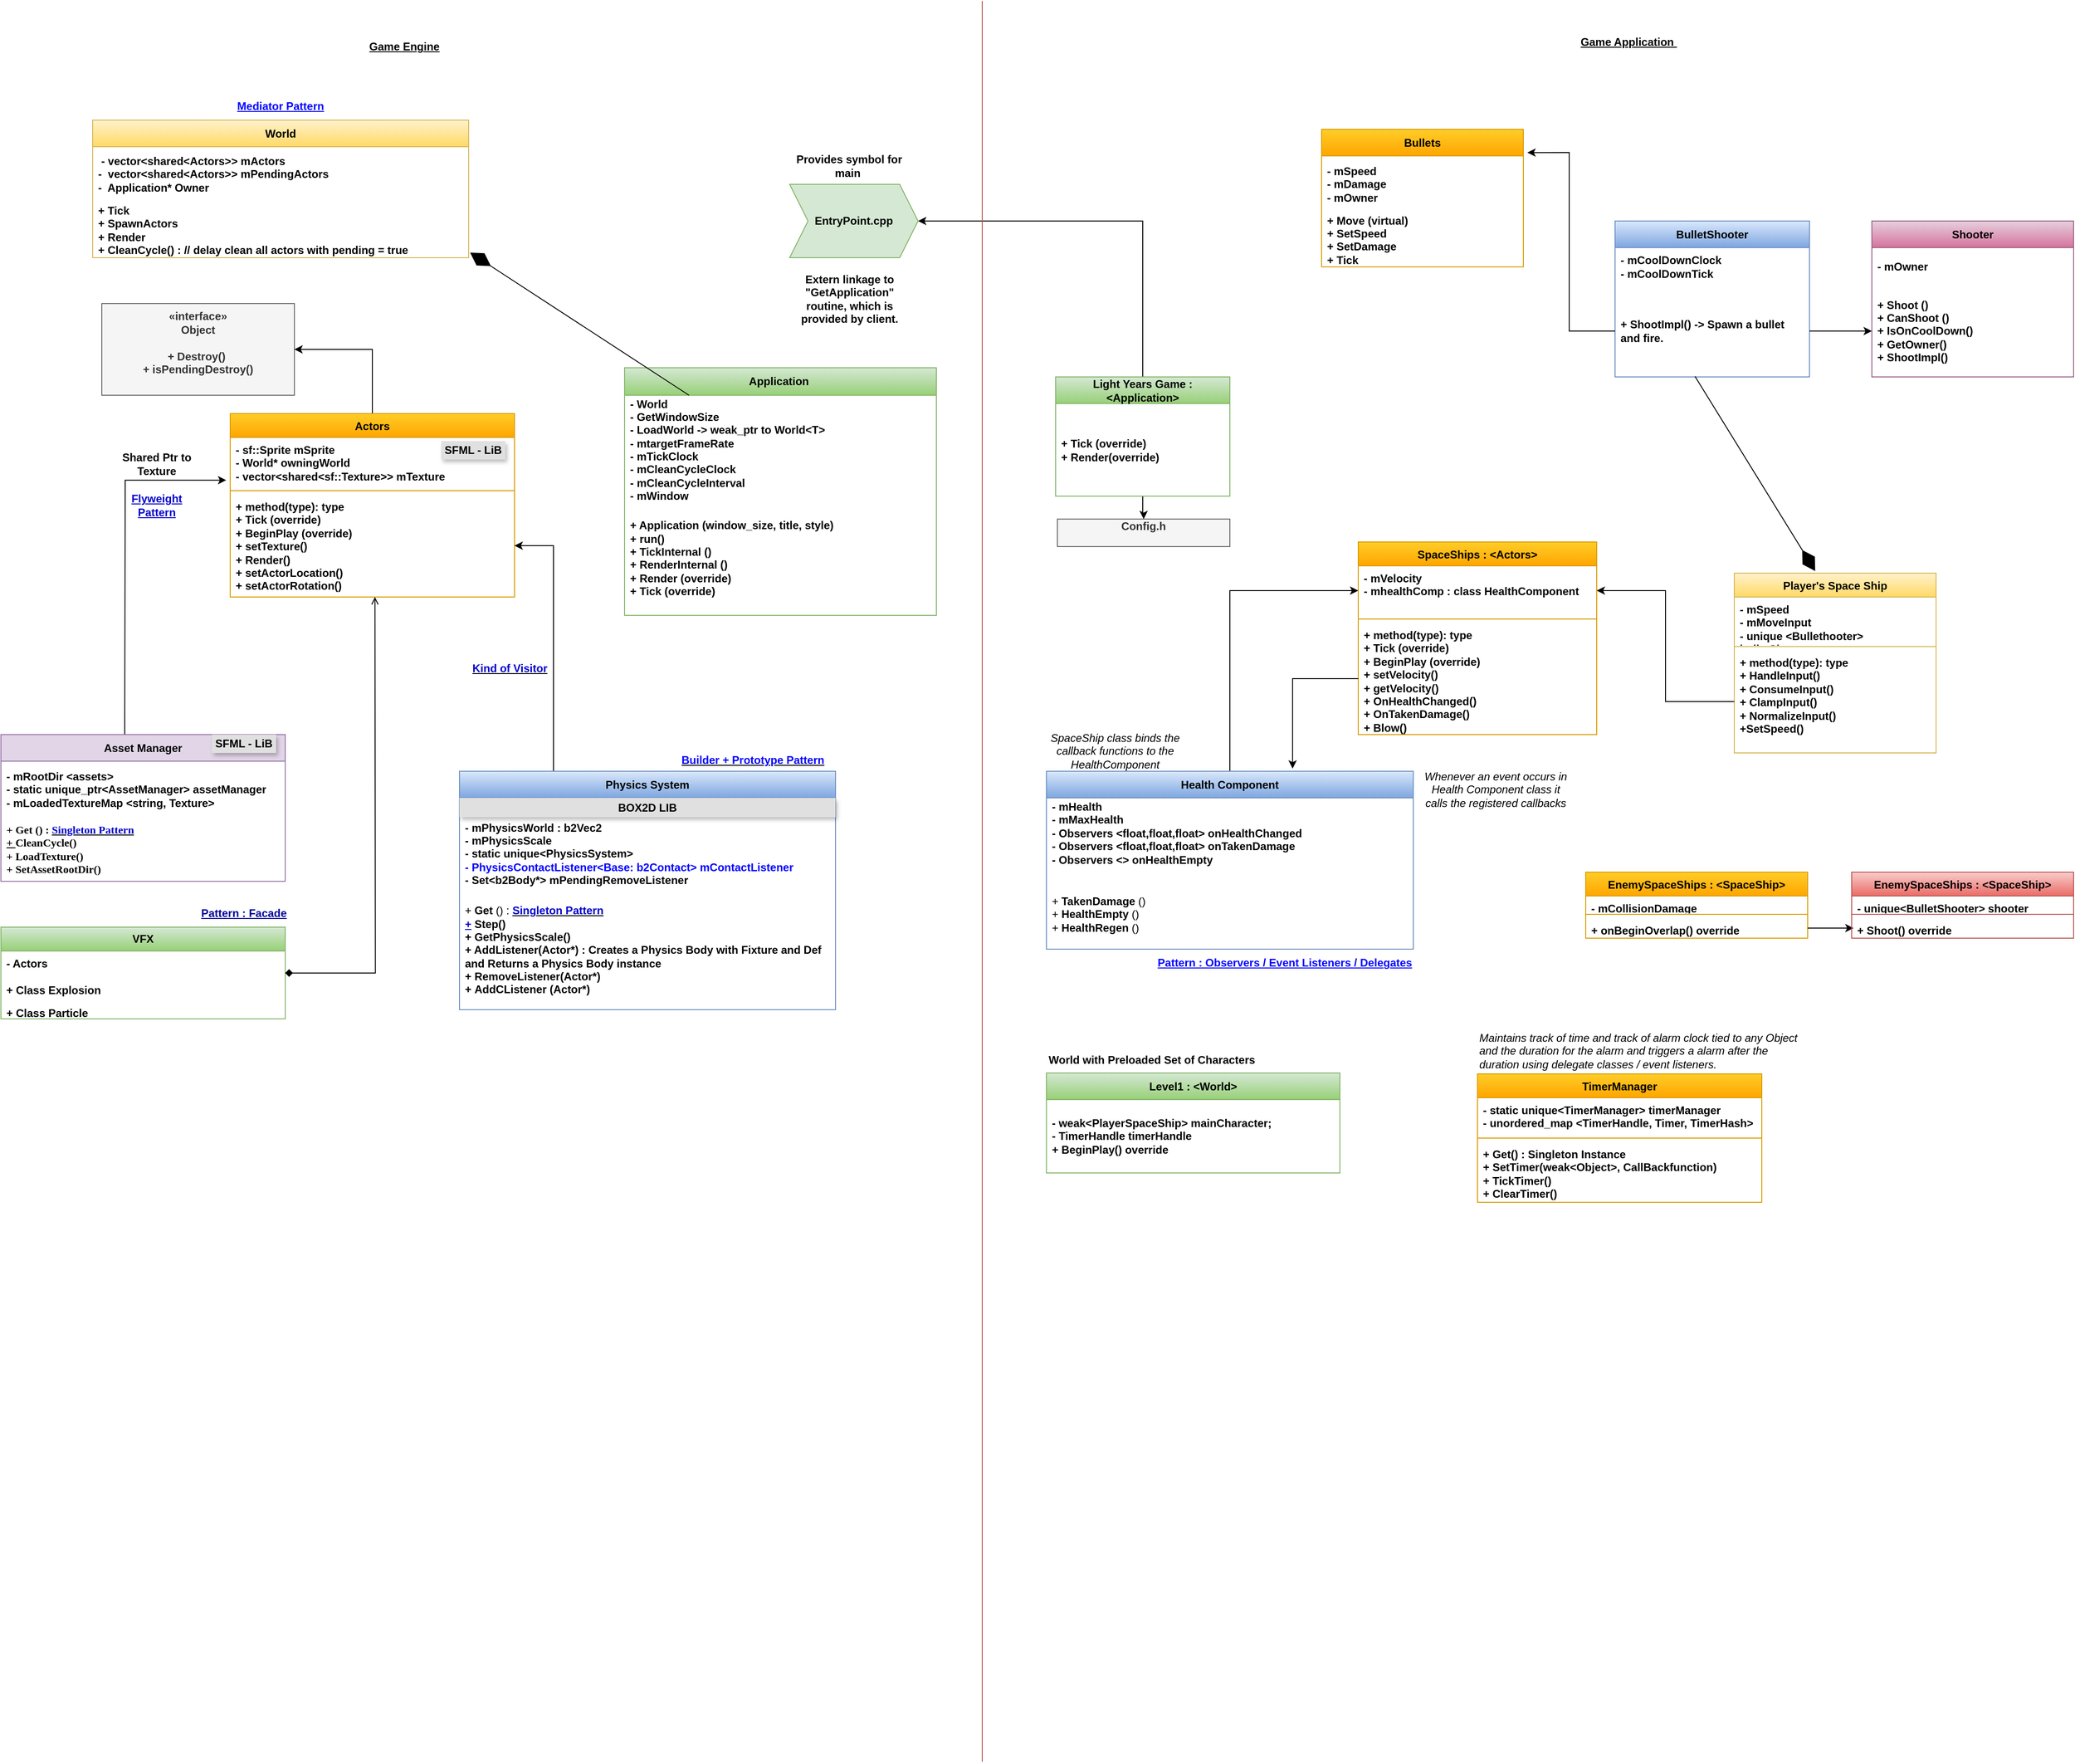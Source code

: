 <mxfile version="25.0.3">
  <diagram name="Page-1" id="oJHQg3b2Bt5uAzyJK1l-">
    <mxGraphModel dx="2220" dy="1353" grid="1" gridSize="10" guides="1" tooltips="1" connect="1" arrows="1" fold="1" page="1" pageScale="1" pageWidth="827" pageHeight="1169" math="0" shadow="0">
      <root>
        <mxCell id="0" />
        <mxCell id="1" parent="0" />
        <mxCell id="lm_OjhSchbaWxDqd8H_M-2" value="&lt;b&gt;&lt;u&gt;Game Engine&lt;/u&gt;&lt;/b&gt;" style="text;html=1;align=center;verticalAlign=middle;whiteSpace=wrap;rounded=0;" parent="1" vertex="1">
          <mxGeometry x="450" y="40" width="140" height="20" as="geometry" />
        </mxCell>
        <mxCell id="lm_OjhSchbaWxDqd8H_M-148" style="edgeStyle=orthogonalEdgeStyle;rounded=0;orthogonalLoop=1;jettySize=auto;html=1;exitX=0.5;exitY=0;exitDx=0;exitDy=0;" parent="1" source="lm_OjhSchbaWxDqd8H_M-75" target="lm_OjhSchbaWxDqd8H_M-3" edge="1">
          <mxGeometry relative="1" as="geometry">
            <Array as="points">
              <mxPoint x="1325" y="240" />
            </Array>
          </mxGeometry>
        </mxCell>
        <mxCell id="lm_OjhSchbaWxDqd8H_M-3" value="&lt;b&gt;EntryPoint.cpp&lt;/b&gt;" style="shape=step;perimeter=stepPerimeter;whiteSpace=wrap;html=1;fixedSize=1;fillColor=#d5e8d4;strokeColor=#82b366;" parent="1" vertex="1">
          <mxGeometry x="940" y="200" width="140" height="80" as="geometry" />
        </mxCell>
        <mxCell id="lm_OjhSchbaWxDqd8H_M-4" value="&lt;b&gt;Provides symbol for main&amp;nbsp;&lt;/b&gt;" style="text;html=1;align=center;verticalAlign=middle;whiteSpace=wrap;rounded=0;" parent="1" vertex="1">
          <mxGeometry x="940" y="170" width="130" height="20" as="geometry" />
        </mxCell>
        <mxCell id="lm_OjhSchbaWxDqd8H_M-5" value="&lt;b&gt;Extern linkage to &quot;GetApplication&quot; routine, which is provided by client.&lt;/b&gt;" style="text;html=1;align=center;verticalAlign=middle;whiteSpace=wrap;rounded=0;" parent="1" vertex="1">
          <mxGeometry x="947.5" y="290" width="115" height="70" as="geometry" />
        </mxCell>
        <mxCell id="lm_OjhSchbaWxDqd8H_M-6" value="Application&amp;nbsp;" style="swimlane;fontStyle=1;align=center;verticalAlign=middle;childLayout=stackLayout;horizontal=1;startSize=30;horizontalStack=0;resizeParent=1;resizeParentMax=0;resizeLast=0;collapsible=0;marginBottom=0;html=1;whiteSpace=wrap;fillColor=#d5e8d4;strokeColor=#82b366;gradientColor=#97d077;" parent="1" vertex="1">
          <mxGeometry x="760" y="400" width="340" height="270" as="geometry" />
        </mxCell>
        <mxCell id="lm_OjhSchbaWxDqd8H_M-7" value="&lt;b&gt;- World&lt;/b&gt;&lt;div&gt;&lt;b&gt;- GetWindowSize&amp;nbsp;&lt;/b&gt;&lt;/div&gt;&lt;div&gt;&lt;b&gt;- LoadWorld -&amp;gt; weak_ptr to World&amp;lt;T&amp;gt;&lt;/b&gt;&lt;/div&gt;&lt;div&gt;&lt;b&gt;- mtargetFrameRate&lt;/b&gt;&lt;/div&gt;&lt;div&gt;&lt;b&gt;- mTickClock&lt;/b&gt;&lt;/div&gt;&lt;div&gt;&lt;b&gt;- mCleanCycleClock&lt;/b&gt;&lt;/div&gt;&lt;div&gt;&lt;b&gt;- mCleanCycleInterval&lt;/b&gt;&lt;/div&gt;&lt;div&gt;&lt;b&gt;- mWindow&amp;nbsp;&lt;/b&gt;&lt;/div&gt;&lt;div&gt;&lt;b&gt;&lt;br&gt;&lt;/b&gt;&lt;/div&gt;" style="text;html=1;strokeColor=none;fillColor=none;align=left;verticalAlign=middle;spacingLeft=4;spacingRight=4;overflow=hidden;rotatable=0;points=[[0,0.5],[1,0.5]];portConstraint=eastwest;whiteSpace=wrap;" parent="lm_OjhSchbaWxDqd8H_M-6" vertex="1">
          <mxGeometry y="30" width="340" height="130" as="geometry" />
        </mxCell>
        <mxCell id="lm_OjhSchbaWxDqd8H_M-8" value="&lt;b&gt;+ Application (window_size, title, style)&lt;/b&gt;&lt;div&gt;&lt;b&gt;+ run()&amp;nbsp;&lt;/b&gt;&lt;/div&gt;&lt;div&gt;&lt;b&gt;+ TickInternal ()&lt;/b&gt;&lt;/div&gt;&lt;div&gt;&lt;b&gt;+ RenderInternal ()&lt;/b&gt;&lt;/div&gt;&lt;div&gt;&lt;b&gt;+ Render (override)&amp;nbsp;&lt;/b&gt;&lt;/div&gt;&lt;div&gt;&lt;b&gt;+ Tick (override)&lt;/b&gt;&lt;/div&gt;&lt;div&gt;&lt;br&gt;&lt;/div&gt;" style="text;html=1;strokeColor=none;fillColor=none;align=left;verticalAlign=middle;spacingLeft=4;spacingRight=4;overflow=hidden;rotatable=0;points=[[0,0.5],[1,0.5]];portConstraint=eastwest;whiteSpace=wrap;" parent="lm_OjhSchbaWxDqd8H_M-6" vertex="1">
          <mxGeometry y="160" width="340" height="110" as="geometry" />
        </mxCell>
        <mxCell id="lm_OjhSchbaWxDqd8H_M-12" value="World" style="swimlane;fontStyle=1;align=center;verticalAlign=middle;childLayout=stackLayout;horizontal=1;startSize=29;horizontalStack=0;resizeParent=1;resizeParentMax=0;resizeLast=0;collapsible=0;marginBottom=0;html=1;whiteSpace=wrap;fillColor=#fff2cc;strokeColor=#d6b656;gradientColor=#ffd966;" parent="1" vertex="1">
          <mxGeometry x="180" y="130" width="410" height="150" as="geometry" />
        </mxCell>
        <mxCell id="lm_OjhSchbaWxDqd8H_M-13" value="&lt;b&gt;&amp;nbsp;- vector&amp;lt;shared&amp;lt;Actors&amp;gt;&amp;gt; mActors&amp;nbsp;&lt;/b&gt;&lt;div&gt;&lt;b&gt;-&amp;nbsp; vector&amp;lt;shared&amp;lt;Actors&amp;gt;&amp;gt; mPendingActors&lt;/b&gt;&lt;/div&gt;&lt;div&gt;&lt;b&gt;-&amp;nbsp; Application* Owner&lt;/b&gt;&lt;/div&gt;" style="text;html=1;strokeColor=none;fillColor=none;align=left;verticalAlign=middle;spacingLeft=4;spacingRight=4;overflow=hidden;rotatable=0;points=[[0,0.5],[1,0.5]];portConstraint=eastwest;whiteSpace=wrap;" parent="lm_OjhSchbaWxDqd8H_M-12" vertex="1">
          <mxGeometry y="29" width="410" height="60" as="geometry" />
        </mxCell>
        <mxCell id="lm_OjhSchbaWxDqd8H_M-14" value="&lt;b&gt;+ Tick&amp;nbsp;&lt;/b&gt;&lt;div&gt;&lt;b&gt;+ SpawnActors&lt;/b&gt;&lt;/div&gt;&lt;div&gt;&lt;b&gt;+ Render&lt;/b&gt;&amp;nbsp;&lt;/div&gt;&lt;div&gt;&lt;b&gt;+ CleanCycle() : // delay clean all actors with pending = true&lt;/b&gt;&lt;/div&gt;" style="text;html=1;strokeColor=none;fillColor=none;align=left;verticalAlign=middle;spacingLeft=4;spacingRight=4;overflow=hidden;rotatable=0;points=[[0,0.5],[1,0.5]];portConstraint=eastwest;whiteSpace=wrap;" parent="lm_OjhSchbaWxDqd8H_M-12" vertex="1">
          <mxGeometry y="89" width="410" height="61" as="geometry" />
        </mxCell>
        <mxCell id="lm_OjhSchbaWxDqd8H_M-16" value="" style="endArrow=diamondThin;endFill=1;endSize=24;html=1;rounded=0;entryX=1.004;entryY=0.909;entryDx=0;entryDy=0;entryPerimeter=0;" parent="1" source="lm_OjhSchbaWxDqd8H_M-7" target="lm_OjhSchbaWxDqd8H_M-14" edge="1">
          <mxGeometry width="160" relative="1" as="geometry">
            <mxPoint x="510" y="470" as="sourcePoint" />
            <mxPoint x="670" y="470" as="targetPoint" />
          </mxGeometry>
        </mxCell>
        <mxCell id="lm_OjhSchbaWxDqd8H_M-17" value="&lt;b&gt;«interface»&lt;br&gt;&lt;/b&gt;&lt;div&gt;&lt;b&gt;Object&lt;/b&gt;&lt;/div&gt;&lt;div&gt;&lt;b&gt;&lt;br&gt;&lt;/b&gt;&lt;/div&gt;&lt;div&gt;&lt;b&gt;+ Destroy()&amp;nbsp;&lt;/b&gt;&lt;/div&gt;&lt;div&gt;&lt;b&gt;+ isPendingDestroy()&lt;/b&gt;&lt;/div&gt;&lt;div&gt;&lt;br&gt;&lt;/div&gt;" style="html=1;whiteSpace=wrap;fillColor=#f5f5f5;strokeColor=#666666;fontColor=#333333;" parent="1" vertex="1">
          <mxGeometry x="190" y="330" width="210" height="100" as="geometry" />
        </mxCell>
        <mxCell id="lm_OjhSchbaWxDqd8H_M-42" style="edgeStyle=orthogonalEdgeStyle;rounded=0;orthogonalLoop=1;jettySize=auto;html=1;exitX=0.5;exitY=0;exitDx=0;exitDy=0;entryX=1;entryY=0.5;entryDx=0;entryDy=0;" parent="1" source="lm_OjhSchbaWxDqd8H_M-18" target="lm_OjhSchbaWxDqd8H_M-17" edge="1">
          <mxGeometry relative="1" as="geometry" />
        </mxCell>
        <mxCell id="lm_OjhSchbaWxDqd8H_M-18" value="Actors" style="swimlane;fontStyle=1;align=center;verticalAlign=top;childLayout=stackLayout;horizontal=1;startSize=26;horizontalStack=0;resizeParent=1;resizeParentMax=0;resizeLast=0;collapsible=1;marginBottom=0;whiteSpace=wrap;html=1;fillColor=#ffcd28;strokeColor=#d79b00;gradientColor=#ffa500;" parent="1" vertex="1">
          <mxGeometry x="330" y="450" width="310" height="200" as="geometry" />
        </mxCell>
        <mxCell id="lm_OjhSchbaWxDqd8H_M-19" value="&lt;b&gt;- sf::Sprite mSprite&amp;nbsp;&lt;/b&gt;&lt;div&gt;&lt;b&gt;- World* owningWorld&lt;/b&gt;&lt;/div&gt;&lt;div&gt;&lt;b&gt;- vector&amp;lt;shared&amp;lt;sf::Texture&amp;gt;&amp;gt; mTexture&lt;/b&gt;&lt;/div&gt;" style="text;strokeColor=none;fillColor=none;align=left;verticalAlign=top;spacingLeft=4;spacingRight=4;overflow=hidden;rotatable=0;points=[[0,0.5],[1,0.5]];portConstraint=eastwest;whiteSpace=wrap;html=1;" parent="lm_OjhSchbaWxDqd8H_M-18" vertex="1">
          <mxGeometry y="26" width="310" height="54" as="geometry" />
        </mxCell>
        <mxCell id="lm_OjhSchbaWxDqd8H_M-20" value="" style="line;strokeWidth=1;fillColor=none;align=left;verticalAlign=middle;spacingTop=-1;spacingLeft=3;spacingRight=3;rotatable=0;labelPosition=right;points=[];portConstraint=eastwest;strokeColor=inherit;" parent="lm_OjhSchbaWxDqd8H_M-18" vertex="1">
          <mxGeometry y="80" width="310" height="8" as="geometry" />
        </mxCell>
        <mxCell id="lm_OjhSchbaWxDqd8H_M-21" value="&lt;b&gt;+ method(type): type&lt;/b&gt;&lt;div&gt;&lt;b&gt;+ Tick (override)&amp;nbsp;&lt;/b&gt;&lt;/div&gt;&lt;div&gt;&lt;b&gt;+ BeginPlay (override)&lt;/b&gt;&lt;/div&gt;&lt;div&gt;&lt;b&gt;+ setTexture()&amp;nbsp;&lt;/b&gt;&lt;/div&gt;&lt;div&gt;&lt;b&gt;+ Render()&amp;nbsp;&lt;/b&gt;&lt;/div&gt;&lt;div&gt;&lt;b&gt;+ setActorLocation()&lt;/b&gt;&lt;/div&gt;&lt;div&gt;&lt;b&gt;+ setActorRotation()&amp;nbsp;&lt;/b&gt;&lt;/div&gt;" style="text;strokeColor=none;fillColor=none;align=left;verticalAlign=top;spacingLeft=4;spacingRight=4;overflow=hidden;rotatable=0;points=[[0,0.5],[1,0.5]];portConstraint=eastwest;whiteSpace=wrap;html=1;" parent="lm_OjhSchbaWxDqd8H_M-18" vertex="1">
          <mxGeometry y="88" width="310" height="112" as="geometry" />
        </mxCell>
        <mxCell id="lm_OjhSchbaWxDqd8H_M-23" value="SpaceShips : &amp;lt;Actors&amp;gt;" style="swimlane;fontStyle=1;align=center;verticalAlign=top;childLayout=stackLayout;horizontal=1;startSize=26;horizontalStack=0;resizeParent=1;resizeParentMax=0;resizeLast=0;collapsible=1;marginBottom=0;whiteSpace=wrap;html=1;fillColor=#ffcd28;strokeColor=#d79b00;gradientColor=#ffa500;" parent="1" vertex="1">
          <mxGeometry x="1560" y="590" width="260" height="210" as="geometry" />
        </mxCell>
        <mxCell id="lm_OjhSchbaWxDqd8H_M-24" value="&lt;b&gt;- mVelocity&lt;/b&gt;&lt;div&gt;&lt;b&gt;-&amp;nbsp;&lt;/b&gt;&lt;span style=&quot;background-color: initial;&quot;&gt;&lt;b&gt;mhealthComp : class HealthComponent&lt;/b&gt;&lt;/span&gt;&lt;/div&gt;" style="text;strokeColor=none;fillColor=none;align=left;verticalAlign=top;spacingLeft=4;spacingRight=4;overflow=hidden;rotatable=0;points=[[0,0.5],[1,0.5]];portConstraint=eastwest;whiteSpace=wrap;html=1;" parent="lm_OjhSchbaWxDqd8H_M-23" vertex="1">
          <mxGeometry y="26" width="260" height="54" as="geometry" />
        </mxCell>
        <mxCell id="lm_OjhSchbaWxDqd8H_M-25" value="" style="line;strokeWidth=1;fillColor=none;align=left;verticalAlign=middle;spacingTop=-1;spacingLeft=3;spacingRight=3;rotatable=0;labelPosition=right;points=[];portConstraint=eastwest;strokeColor=inherit;" parent="lm_OjhSchbaWxDqd8H_M-23" vertex="1">
          <mxGeometry y="80" width="260" height="8" as="geometry" />
        </mxCell>
        <mxCell id="lm_OjhSchbaWxDqd8H_M-26" value="&lt;b&gt;+ method(type): type&lt;/b&gt;&lt;div&gt;&lt;b&gt;+ Tick (override)&amp;nbsp;&lt;/b&gt;&lt;/div&gt;&lt;div&gt;&lt;b&gt;+ BeginPlay (override)&lt;/b&gt;&lt;/div&gt;&lt;div&gt;&lt;b&gt;+ setVelocity()&lt;/b&gt;&lt;/div&gt;&lt;div&gt;&lt;b&gt;+ getVelocity()&lt;/b&gt;&lt;/div&gt;&lt;div&gt;&lt;b&gt;+&amp;nbsp;&lt;/b&gt;&lt;span style=&quot;background-color: initial;&quot;&gt;&lt;b&gt;OnHealthChanged()&lt;/b&gt;&lt;/span&gt;&lt;/div&gt;&lt;div&gt;&lt;span style=&quot;background-color: initial;&quot;&gt;&lt;b&gt;+&amp;nbsp;&lt;/b&gt;&lt;/span&gt;&lt;span style=&quot;background-color: initial;&quot;&gt;&lt;b&gt;OnTakenDamage()&lt;/b&gt;&lt;/span&gt;&lt;/div&gt;&lt;div&gt;&lt;span style=&quot;background-color: initial;&quot;&gt;&lt;b&gt;+ Blow()&lt;/b&gt;&lt;/span&gt;&lt;/div&gt;" style="text;strokeColor=none;fillColor=none;align=left;verticalAlign=top;spacingLeft=4;spacingRight=4;overflow=hidden;rotatable=0;points=[[0,0.5],[1,0.5]];portConstraint=eastwest;whiteSpace=wrap;html=1;" parent="lm_OjhSchbaWxDqd8H_M-23" vertex="1">
          <mxGeometry y="88" width="260" height="122" as="geometry" />
        </mxCell>
        <mxCell id="lm_OjhSchbaWxDqd8H_M-34" value="Player&#39;s Space Ship" style="swimlane;fontStyle=1;align=center;verticalAlign=top;childLayout=stackLayout;horizontal=1;startSize=26;horizontalStack=0;resizeParent=1;resizeParentMax=0;resizeLast=0;collapsible=1;marginBottom=0;whiteSpace=wrap;html=1;fillColor=#fff2cc;strokeColor=#d6b656;gradientColor=#ffd966;" parent="1" vertex="1">
          <mxGeometry x="1970" y="624" width="220" height="196" as="geometry" />
        </mxCell>
        <mxCell id="lm_OjhSchbaWxDqd8H_M-35" value="&lt;b&gt;- mSpeed&lt;/b&gt;&lt;div&gt;&lt;b&gt;- mMoveInput&amp;nbsp;&lt;/b&gt;&lt;/div&gt;&lt;div&gt;&lt;b&gt;- unique &amp;lt;Bullethooter&amp;gt; bulletShooter&lt;/b&gt;&lt;/div&gt;" style="text;strokeColor=none;fillColor=none;align=left;verticalAlign=top;spacingLeft=4;spacingRight=4;overflow=hidden;rotatable=0;points=[[0,0.5],[1,0.5]];portConstraint=eastwest;whiteSpace=wrap;html=1;" parent="lm_OjhSchbaWxDqd8H_M-34" vertex="1">
          <mxGeometry y="26" width="220" height="50" as="geometry" />
        </mxCell>
        <mxCell id="lm_OjhSchbaWxDqd8H_M-36" value="" style="line;strokeWidth=1;fillColor=none;align=left;verticalAlign=middle;spacingTop=-1;spacingLeft=3;spacingRight=3;rotatable=0;labelPosition=right;points=[];portConstraint=eastwest;strokeColor=inherit;" parent="lm_OjhSchbaWxDqd8H_M-34" vertex="1">
          <mxGeometry y="76" width="220" height="8" as="geometry" />
        </mxCell>
        <mxCell id="lm_OjhSchbaWxDqd8H_M-37" value="&lt;b&gt;+ method(type): type&lt;/b&gt;&lt;div&gt;&lt;b&gt;+ HandleInput()&amp;nbsp;&lt;/b&gt;&lt;/div&gt;&lt;div&gt;&lt;b&gt;+ ConsumeInput()&lt;/b&gt;&lt;/div&gt;&lt;div&gt;&lt;b&gt;+ ClampInput()&amp;nbsp;&lt;/b&gt;&lt;/div&gt;&lt;div&gt;&lt;b&gt;+ NormalizeInput()&lt;/b&gt;&lt;/div&gt;&lt;div&gt;&lt;b&gt;+SetSpeed()&lt;/b&gt;&lt;/div&gt;" style="text;strokeColor=none;fillColor=none;align=left;verticalAlign=top;spacingLeft=4;spacingRight=4;overflow=hidden;rotatable=0;points=[[0,0.5],[1,0.5]];portConstraint=eastwest;whiteSpace=wrap;html=1;" parent="lm_OjhSchbaWxDqd8H_M-34" vertex="1">
          <mxGeometry y="84" width="220" height="112" as="geometry" />
        </mxCell>
        <mxCell id="lm_OjhSchbaWxDqd8H_M-49" value="&lt;b&gt;Shared Ptr to Texture&lt;/b&gt;" style="text;html=1;align=center;verticalAlign=middle;whiteSpace=wrap;rounded=0;" parent="1" vertex="1">
          <mxGeometry x="200" y="490" width="100" height="30" as="geometry" />
        </mxCell>
        <mxCell id="lm_OjhSchbaWxDqd8H_M-50" value="&lt;font color=&quot;#0000ff&quot;&gt;&lt;b&gt;&lt;u&gt;Mediator Pattern&lt;/u&gt;&lt;/b&gt;&lt;/font&gt;" style="text;html=1;align=center;verticalAlign=middle;whiteSpace=wrap;rounded=0;" parent="1" vertex="1">
          <mxGeometry x="250" y="100" width="270" height="30" as="geometry" />
        </mxCell>
        <mxCell id="lm_OjhSchbaWxDqd8H_M-51" value="&lt;b&gt;&lt;font color=&quot;#0000cc&quot;&gt;&lt;u&gt;Flyweight Pattern&lt;/u&gt;&lt;/font&gt;&lt;/b&gt;" style="text;html=1;align=center;verticalAlign=middle;whiteSpace=wrap;rounded=0;" parent="1" vertex="1">
          <mxGeometry x="200" y="535" width="100" height="30" as="geometry" />
        </mxCell>
        <mxCell id="lm_OjhSchbaWxDqd8H_M-56" style="edgeStyle=orthogonalEdgeStyle;rounded=0;orthogonalLoop=1;jettySize=auto;html=1;exitX=0.5;exitY=0;exitDx=0;exitDy=0;entryX=-0.014;entryY=0.863;entryDx=0;entryDy=0;entryPerimeter=0;" parent="1" target="lm_OjhSchbaWxDqd8H_M-19" edge="1">
          <mxGeometry relative="1" as="geometry">
            <mxPoint x="215" y="800" as="sourcePoint" />
          </mxGeometry>
        </mxCell>
        <mxCell id="lm_OjhSchbaWxDqd8H_M-61" value="Asset Manager" style="swimlane;fontStyle=1;align=center;verticalAlign=middle;childLayout=stackLayout;horizontal=1;startSize=29;horizontalStack=0;resizeParent=1;resizeParentMax=0;resizeLast=0;collapsible=0;marginBottom=0;html=1;whiteSpace=wrap;fillColor=#e1d5e7;strokeColor=#9673a6;" parent="1" vertex="1">
          <mxGeometry x="80" y="800" width="310" height="160" as="geometry" />
        </mxCell>
        <mxCell id="lm_OjhSchbaWxDqd8H_M-62" value="&lt;b&gt;- mRootDir &amp;lt;assets&amp;gt;&amp;nbsp;&lt;/b&gt;&lt;div&gt;&lt;b&gt;- static unique_ptr&amp;lt;AssetManager&amp;gt; assetManager&lt;/b&gt;&lt;/div&gt;&lt;div&gt;&lt;b&gt;- mLoadedTextureMap &amp;lt;string, Texture&amp;gt;&lt;/b&gt;&lt;/div&gt;" style="text;html=1;strokeColor=none;fillColor=none;align=left;verticalAlign=middle;spacingLeft=4;spacingRight=4;overflow=hidden;rotatable=0;points=[[0,0.5],[1,0.5]];portConstraint=eastwest;whiteSpace=wrap;" parent="lm_OjhSchbaWxDqd8H_M-61" vertex="1">
          <mxGeometry y="29" width="310" height="61" as="geometry" />
        </mxCell>
        <mxCell id="lm_OjhSchbaWxDqd8H_M-63" value="&lt;font face=&quot;Times New Roman&quot;&gt;&lt;b&gt;+ Get () : &lt;u&gt;&lt;font color=&quot;#0000cc&quot;&gt;Singleton Pattern&lt;/font&gt;&lt;/u&gt;&lt;/b&gt;&lt;/font&gt;&lt;div&gt;&lt;font face=&quot;Times New Roman&quot;&gt;&lt;b&gt;&lt;u&gt;+&amp;nbsp;&lt;/u&gt;&lt;span style=&quot;background-color: initial;&quot;&gt;CleanCycle()&lt;/span&gt;&lt;/b&gt;&lt;/font&gt;&lt;/div&gt;&lt;div&gt;&lt;font face=&quot;Times New Roman&quot;&gt;&lt;b&gt;&lt;span style=&quot;background-color: initial;&quot;&gt;+&amp;nbsp;&lt;/span&gt;&lt;span style=&quot;background-color: initial;&quot;&gt;LoadTexture()&lt;/span&gt;&lt;/b&gt;&lt;/font&gt;&lt;/div&gt;&lt;div&gt;&lt;font face=&quot;Times New Roman&quot;&gt;&lt;b&gt;&lt;span style=&quot;background-color: initial;&quot;&gt;+&amp;nbsp;&lt;/span&gt;&lt;span style=&quot;background-color: initial;&quot;&gt;SetAssetRootDir()&lt;/span&gt;&lt;/b&gt;&lt;/font&gt;&lt;/div&gt;" style="text;html=1;strokeColor=none;fillColor=none;align=left;verticalAlign=middle;spacingLeft=4;spacingRight=4;overflow=hidden;rotatable=0;points=[[0,0.5],[1,0.5]];portConstraint=eastwest;whiteSpace=wrap;" parent="lm_OjhSchbaWxDqd8H_M-61" vertex="1">
          <mxGeometry y="90" width="310" height="70" as="geometry" />
        </mxCell>
        <mxCell id="lm_OjhSchbaWxDqd8H_M-73" value="&lt;b&gt;Config.h&lt;/b&gt;&lt;div&gt;&lt;br&gt;&lt;/div&gt;" style="html=1;whiteSpace=wrap;fillColor=#f5f5f5;fontColor=#333333;strokeColor=#666666;" parent="1" vertex="1">
          <mxGeometry x="1232" y="565" width="188" height="30" as="geometry" />
        </mxCell>
        <mxCell id="lm_OjhSchbaWxDqd8H_M-79" value="" style="edgeStyle=orthogonalEdgeStyle;rounded=0;orthogonalLoop=1;jettySize=auto;html=1;" parent="1" source="lm_OjhSchbaWxDqd8H_M-75" target="lm_OjhSchbaWxDqd8H_M-73" edge="1">
          <mxGeometry relative="1" as="geometry" />
        </mxCell>
        <mxCell id="lm_OjhSchbaWxDqd8H_M-75" value="Light Years Game : &amp;lt;Application&amp;gt;" style="swimlane;fontStyle=1;align=center;verticalAlign=middle;childLayout=stackLayout;horizontal=1;startSize=29;horizontalStack=0;resizeParent=1;resizeParentMax=0;resizeLast=0;collapsible=0;marginBottom=0;html=1;whiteSpace=wrap;fillColor=#d5e8d4;strokeColor=#82b366;gradientColor=#97d077;" parent="1" vertex="1">
          <mxGeometry x="1230" y="410" width="190" height="130" as="geometry" />
        </mxCell>
        <mxCell id="lm_OjhSchbaWxDqd8H_M-77" value="&lt;b&gt;+ Tick (override)&lt;/b&gt;&lt;div&gt;&lt;b&gt;+ Render(override)&lt;/b&gt;&lt;/div&gt;" style="text;html=1;strokeColor=none;fillColor=none;align=left;verticalAlign=middle;spacingLeft=4;spacingRight=4;overflow=hidden;rotatable=0;points=[[0,0.5],[1,0.5]];portConstraint=eastwest;whiteSpace=wrap;" parent="lm_OjhSchbaWxDqd8H_M-75" vertex="1">
          <mxGeometry y="29" width="190" height="101" as="geometry" />
        </mxCell>
        <mxCell id="lm_OjhSchbaWxDqd8H_M-84" value="&lt;b&gt;&lt;u&gt;Game Application&amp;nbsp;&lt;/u&gt;&lt;/b&gt;" style="text;html=1;align=center;verticalAlign=middle;whiteSpace=wrap;rounded=0;" parent="1" vertex="1">
          <mxGeometry x="1760" y="30" width="190" height="30" as="geometry" />
        </mxCell>
        <mxCell id="lm_OjhSchbaWxDqd8H_M-91" value="Bullets" style="swimlane;fontStyle=1;align=center;verticalAlign=middle;childLayout=stackLayout;horizontal=1;startSize=29;horizontalStack=0;resizeParent=1;resizeParentMax=0;resizeLast=0;collapsible=0;marginBottom=0;html=1;whiteSpace=wrap;fillColor=#ffcd28;strokeColor=#d79b00;gradientColor=#ffa500;" parent="1" vertex="1">
          <mxGeometry x="1520" y="140" width="220" height="150" as="geometry" />
        </mxCell>
        <mxCell id="lm_OjhSchbaWxDqd8H_M-92" value="&lt;b&gt;- mSpeed&lt;/b&gt;&lt;div&gt;&lt;b&gt;- mDamage&lt;/b&gt;&lt;/div&gt;&lt;div&gt;&lt;b&gt;- mOwner&amp;nbsp;&lt;/b&gt;&lt;/div&gt;" style="text;html=1;strokeColor=none;fillColor=none;align=left;verticalAlign=middle;spacingLeft=4;spacingRight=4;overflow=hidden;rotatable=0;points=[[0,0.5],[1,0.5]];portConstraint=eastwest;whiteSpace=wrap;" parent="lm_OjhSchbaWxDqd8H_M-91" vertex="1">
          <mxGeometry y="29" width="220" height="61" as="geometry" />
        </mxCell>
        <mxCell id="lm_OjhSchbaWxDqd8H_M-93" value="&lt;b&gt;+ Move (virtual)&amp;nbsp;&lt;/b&gt;&lt;div&gt;&lt;b&gt;+ SetSpeed&lt;/b&gt;&lt;/div&gt;&lt;div&gt;&lt;b&gt;+ SetDamage&lt;/b&gt;&lt;/div&gt;&lt;div&gt;&lt;b&gt;+ Tick&lt;/b&gt;&lt;/div&gt;" style="text;html=1;strokeColor=none;fillColor=none;align=left;verticalAlign=middle;spacingLeft=4;spacingRight=4;overflow=hidden;rotatable=0;points=[[0,0.5],[1,0.5]];portConstraint=eastwest;whiteSpace=wrap;" parent="lm_OjhSchbaWxDqd8H_M-91" vertex="1">
          <mxGeometry y="90" width="220" height="60" as="geometry" />
        </mxCell>
        <mxCell id="lm_OjhSchbaWxDqd8H_M-94" value="Shooter" style="swimlane;fontStyle=1;align=center;verticalAlign=middle;childLayout=stackLayout;horizontal=1;startSize=29;horizontalStack=0;resizeParent=1;resizeParentMax=0;resizeLast=0;collapsible=0;marginBottom=0;html=1;whiteSpace=wrap;fillColor=#e6d0de;strokeColor=#996185;gradientColor=#d5739d;" parent="1" vertex="1">
          <mxGeometry x="2120" y="240" width="220" height="170" as="geometry" />
        </mxCell>
        <mxCell id="lm_OjhSchbaWxDqd8H_M-95" value="&lt;b&gt;- mOwner&lt;/b&gt;" style="text;html=1;strokeColor=none;fillColor=none;align=left;verticalAlign=middle;spacingLeft=4;spacingRight=4;overflow=hidden;rotatable=0;points=[[0,0.5],[1,0.5]];portConstraint=eastwest;whiteSpace=wrap;" parent="lm_OjhSchbaWxDqd8H_M-94" vertex="1">
          <mxGeometry y="29" width="220" height="41" as="geometry" />
        </mxCell>
        <mxCell id="lm_OjhSchbaWxDqd8H_M-96" value="&lt;b&gt;+ Shoot ()&amp;nbsp;&lt;/b&gt;&lt;div&gt;&lt;b&gt;+ CanShoot ()&amp;nbsp;&lt;/b&gt;&lt;/div&gt;&lt;div&gt;&lt;b&gt;+ IsOnCoolDown()&lt;/b&gt;&lt;/div&gt;&lt;div&gt;&lt;b&gt;+ GetOwner()&lt;/b&gt;&lt;/div&gt;&lt;div&gt;&lt;b&gt;+ ShootImpl()&lt;/b&gt;&lt;/div&gt;" style="text;html=1;strokeColor=none;fillColor=none;align=left;verticalAlign=middle;spacingLeft=4;spacingRight=4;overflow=hidden;rotatable=0;points=[[0,0.5],[1,0.5]];portConstraint=eastwest;whiteSpace=wrap;" parent="lm_OjhSchbaWxDqd8H_M-94" vertex="1">
          <mxGeometry y="70" width="220" height="100" as="geometry" />
        </mxCell>
        <mxCell id="lm_OjhSchbaWxDqd8H_M-97" value="BulletShooter" style="swimlane;fontStyle=1;align=center;verticalAlign=middle;childLayout=stackLayout;horizontal=1;startSize=29;horizontalStack=0;resizeParent=1;resizeParentMax=0;resizeLast=0;collapsible=0;marginBottom=0;html=1;whiteSpace=wrap;fillColor=#dae8fc;strokeColor=#6c8ebf;gradientColor=#7ea6e0;" parent="1" vertex="1">
          <mxGeometry x="1840" y="240" width="212" height="170" as="geometry" />
        </mxCell>
        <mxCell id="lm_OjhSchbaWxDqd8H_M-98" value="&lt;b&gt;- mCoolDownClock&lt;/b&gt;&lt;div&gt;&lt;b&gt;- mCoolDownTick&lt;/b&gt;&lt;/div&gt;" style="text;html=1;strokeColor=none;fillColor=none;align=left;verticalAlign=middle;spacingLeft=4;spacingRight=4;overflow=hidden;rotatable=0;points=[[0,0.5],[1,0.5]];portConstraint=eastwest;whiteSpace=wrap;" parent="lm_OjhSchbaWxDqd8H_M-97" vertex="1">
          <mxGeometry y="29" width="212" height="41" as="geometry" />
        </mxCell>
        <mxCell id="lm_OjhSchbaWxDqd8H_M-99" value="&lt;div&gt;&lt;b&gt;+ ShootImpl() -&amp;gt; Spawn a bullet and fire.&lt;/b&gt;&lt;/div&gt;" style="text;html=1;strokeColor=none;fillColor=none;align=left;verticalAlign=middle;spacingLeft=4;spacingRight=4;overflow=hidden;rotatable=0;points=[[0,0.5],[1,0.5]];portConstraint=eastwest;whiteSpace=wrap;" parent="lm_OjhSchbaWxDqd8H_M-97" vertex="1">
          <mxGeometry y="70" width="212" height="100" as="geometry" />
        </mxCell>
        <mxCell id="lm_OjhSchbaWxDqd8H_M-110" value="SFML - LiB" style="whiteSpace=wrap;html=1;dashed=0;align=center;fontSize=12;shape=rect;fillColor=#e0e0e0;strokeColor=none;fontStyle=1;shadow=1" parent="1" vertex="1">
          <mxGeometry x="560" y="480" width="70" height="20" as="geometry" />
        </mxCell>
        <mxCell id="lm_OjhSchbaWxDqd8H_M-111" value="SFML - LiB" style="whiteSpace=wrap;html=1;dashed=0;align=center;fontSize=12;shape=rect;fillColor=#e0e0e0;strokeColor=none;fontStyle=1;shadow=1" parent="1" vertex="1">
          <mxGeometry x="310" y="800" width="70" height="20" as="geometry" />
        </mxCell>
        <mxCell id="lm_OjhSchbaWxDqd8H_M-142" style="edgeStyle=orthogonalEdgeStyle;rounded=0;orthogonalLoop=1;jettySize=auto;html=1;exitX=0.25;exitY=0;exitDx=0;exitDy=0;entryX=1;entryY=0.5;entryDx=0;entryDy=0;" parent="1" source="lm_OjhSchbaWxDqd8H_M-112" target="lm_OjhSchbaWxDqd8H_M-21" edge="1">
          <mxGeometry relative="1" as="geometry" />
        </mxCell>
        <mxCell id="lm_OjhSchbaWxDqd8H_M-112" value="Physics System" style="swimlane;fontStyle=1;align=center;verticalAlign=middle;childLayout=stackLayout;horizontal=1;startSize=29;horizontalStack=0;resizeParent=1;resizeParentMax=0;resizeLast=0;collapsible=0;marginBottom=0;html=1;whiteSpace=wrap;fillColor=#dae8fc;strokeColor=#6c8ebf;gradientColor=#7ea6e0;" parent="1" vertex="1">
          <mxGeometry x="580" y="840" width="410" height="260" as="geometry" />
        </mxCell>
        <mxCell id="lm_OjhSchbaWxDqd8H_M-125" value="BOX2D LIB" style="whiteSpace=wrap;html=1;dashed=0;align=center;fontSize=12;shape=rect;fillColor=#e0e0e0;strokeColor=none;fontStyle=1;shadow=1" parent="lm_OjhSchbaWxDqd8H_M-112" vertex="1">
          <mxGeometry y="29" width="410" height="21" as="geometry" />
        </mxCell>
        <mxCell id="lm_OjhSchbaWxDqd8H_M-113" value="&lt;b&gt;- mPhysicsWorld : b2Vec2&lt;/b&gt;&lt;div&gt;&lt;b&gt;- mPhysicsScale&lt;/b&gt;&lt;/div&gt;&lt;div&gt;&lt;b&gt;- static unique&amp;lt;PhysicsSystem&amp;gt;&amp;nbsp;&lt;/b&gt;&lt;/div&gt;&lt;div&gt;&lt;font color=&quot;#0000ff&quot;&gt;&lt;b&gt;-&amp;nbsp;&lt;span style=&quot;background-color: initial;&quot;&gt;PhysicsContactListener&amp;lt;Base:&amp;nbsp;&lt;/span&gt;&lt;/b&gt;&lt;span style=&quot;background-color: initial;&quot;&gt;&lt;b&gt;b2Contact&lt;/b&gt;&lt;/span&gt;&lt;b style=&quot;background-color: initial;&quot;&gt;&lt;span style=&quot;background-color: initial;&quot;&gt;&amp;gt; mContactListener&lt;/span&gt;&lt;/b&gt;&lt;/font&gt;&lt;/div&gt;&lt;div&gt;&lt;b&gt;- Set&amp;lt;b2Body*&amp;gt; mPendingRemoveListener&lt;/b&gt;&lt;/div&gt;" style="text;html=1;strokeColor=none;fillColor=none;align=left;verticalAlign=middle;spacingLeft=4;spacingRight=4;overflow=hidden;rotatable=0;points=[[0,0.5],[1,0.5]];portConstraint=eastwest;whiteSpace=wrap;" parent="lm_OjhSchbaWxDqd8H_M-112" vertex="1">
          <mxGeometry y="50" width="410" height="80" as="geometry" />
        </mxCell>
        <mxCell id="lm_OjhSchbaWxDqd8H_M-114" value="+ &lt;b&gt;Get &lt;/b&gt;() : &lt;b&gt;&lt;u&gt;&lt;font color=&quot;#0000cc&quot;&gt;Singleton Pattern&lt;/font&gt;&lt;/u&gt;&lt;/b&gt;&lt;div&gt;&lt;b style=&quot;&quot;&gt;&lt;u style=&quot;color: rgb(0, 0, 204);&quot;&gt;+&lt;/u&gt;&lt;font color=&quot;#0000cc&quot;&gt;&amp;nbsp;&lt;/font&gt;Step()&lt;/b&gt;&lt;/div&gt;&lt;div&gt;&lt;b style=&quot;&quot;&gt;+ GetPhysicsScale()&amp;nbsp;&lt;/b&gt;&lt;/div&gt;&lt;div&gt;&lt;b style=&quot;&quot;&gt;+ AddListener(Actor*) : Creates a Physics Body with Fixture and Def and Returns a Physics Body instance&lt;/b&gt;&lt;/div&gt;&lt;div&gt;&lt;b style=&quot;&quot;&gt;+ RemoveListener(Actor*)&lt;/b&gt;&lt;/div&gt;&lt;div&gt;&lt;b&gt;+&amp;nbsp;&lt;/b&gt;&lt;span style=&quot;background-color: initial;&quot;&gt;&lt;b&gt;AddCListener (Actor*)&lt;/b&gt;&lt;/span&gt;&lt;/div&gt;" style="text;html=1;strokeColor=none;fillColor=none;align=left;verticalAlign=middle;spacingLeft=4;spacingRight=4;overflow=hidden;rotatable=0;points=[[0,0.5],[1,0.5]];portConstraint=eastwest;whiteSpace=wrap;" parent="lm_OjhSchbaWxDqd8H_M-112" vertex="1">
          <mxGeometry y="130" width="410" height="130" as="geometry" />
        </mxCell>
        <mxCell id="lm_OjhSchbaWxDqd8H_M-127" value="&lt;b&gt;&lt;u&gt;&lt;font color=&quot;#0000ff&quot;&gt;Builder + Prototype Pattern&lt;/font&gt;&lt;/u&gt;&lt;/b&gt;" style="text;html=1;align=center;verticalAlign=middle;whiteSpace=wrap;rounded=0;" parent="1" vertex="1">
          <mxGeometry x="820" y="820" width="160" height="15" as="geometry" />
        </mxCell>
        <mxCell id="lm_OjhSchbaWxDqd8H_M-138" value="&lt;b&gt;&lt;u&gt;&lt;font color=&quot;#0000cc&quot;&gt;Kind of Visitor&lt;/font&gt;&lt;/u&gt;&lt;/b&gt;" style="text;html=1;align=center;verticalAlign=middle;whiteSpace=wrap;rounded=0;" parent="1" vertex="1">
          <mxGeometry x="580" y="710" width="110" height="36" as="geometry" />
        </mxCell>
        <mxCell id="lm_OjhSchbaWxDqd8H_M-149" style="edgeStyle=orthogonalEdgeStyle;rounded=0;orthogonalLoop=1;jettySize=auto;html=1;entryX=1.02;entryY=-0.06;entryDx=0;entryDy=0;entryPerimeter=0;" parent="1" source="lm_OjhSchbaWxDqd8H_M-99" target="lm_OjhSchbaWxDqd8H_M-92" edge="1">
          <mxGeometry relative="1" as="geometry" />
        </mxCell>
        <mxCell id="lm_OjhSchbaWxDqd8H_M-150" value="" style="endArrow=none;html=1;rounded=0;fillColor=#f8cecc;strokeColor=#b85450;" parent="1" edge="1">
          <mxGeometry width="50" height="50" relative="1" as="geometry">
            <mxPoint x="1150" y="1920" as="sourcePoint" />
            <mxPoint x="1150" as="targetPoint" />
          </mxGeometry>
        </mxCell>
        <mxCell id="lm_OjhSchbaWxDqd8H_M-160" style="edgeStyle=orthogonalEdgeStyle;rounded=0;orthogonalLoop=1;jettySize=auto;html=1;entryX=1;entryY=0.5;entryDx=0;entryDy=0;" parent="1" source="lm_OjhSchbaWxDqd8H_M-37" target="lm_OjhSchbaWxDqd8H_M-24" edge="1">
          <mxGeometry relative="1" as="geometry" />
        </mxCell>
        <mxCell id="lm_OjhSchbaWxDqd8H_M-162" value="" style="endArrow=diamondThin;endFill=1;endSize=24;html=1;rounded=0;entryX=0.401;entryY=-0.012;entryDx=0;entryDy=0;entryPerimeter=0;exitX=0.411;exitY=0.994;exitDx=0;exitDy=0;exitPerimeter=0;" parent="1" source="lm_OjhSchbaWxDqd8H_M-99" target="lm_OjhSchbaWxDqd8H_M-34" edge="1">
          <mxGeometry width="160" relative="1" as="geometry">
            <mxPoint x="1848" y="610" as="sourcePoint" />
            <mxPoint x="2008" y="610" as="targetPoint" />
          </mxGeometry>
        </mxCell>
        <mxCell id="zctVDQkDAQE_6Jt6c4uo-2" style="edgeStyle=orthogonalEdgeStyle;rounded=0;orthogonalLoop=1;jettySize=auto;html=1;entryX=0;entryY=0.5;entryDx=0;entryDy=0;" parent="1" source="lm_OjhSchbaWxDqd8H_M-99" target="lm_OjhSchbaWxDqd8H_M-96" edge="1">
          <mxGeometry relative="1" as="geometry" />
        </mxCell>
        <mxCell id="zctVDQkDAQE_6Jt6c4uo-16" style="edgeStyle=orthogonalEdgeStyle;rounded=0;orthogonalLoop=1;jettySize=auto;html=1;exitX=0.5;exitY=0;exitDx=0;exitDy=0;entryX=0;entryY=0.5;entryDx=0;entryDy=0;" parent="1" source="zctVDQkDAQE_6Jt6c4uo-3" target="lm_OjhSchbaWxDqd8H_M-24" edge="1">
          <mxGeometry relative="1" as="geometry" />
        </mxCell>
        <mxCell id="zctVDQkDAQE_6Jt6c4uo-3" value="Health Component" style="swimlane;fontStyle=1;align=center;verticalAlign=middle;childLayout=stackLayout;horizontal=1;startSize=29;horizontalStack=0;resizeParent=1;resizeParentMax=0;resizeLast=0;collapsible=0;marginBottom=0;html=1;whiteSpace=wrap;fillColor=#dae8fc;strokeColor=#6c8ebf;gradientColor=#7ea6e0;" parent="1" vertex="1">
          <mxGeometry x="1220" y="840" width="400" height="194" as="geometry" />
        </mxCell>
        <mxCell id="zctVDQkDAQE_6Jt6c4uo-4" value="&lt;b&gt;- mHealth&lt;/b&gt;&lt;div&gt;&lt;b&gt;- mMaxHealth&lt;/b&gt;&lt;/div&gt;&lt;div&gt;&lt;b&gt;- Observers &amp;lt;float,float,float&amp;gt; onHealthChanged&lt;/b&gt;&lt;/div&gt;&lt;div&gt;&lt;b&gt;- Observers &amp;lt;float,float,float&amp;gt; onTakenDamage&lt;/b&gt;&lt;/div&gt;&lt;div&gt;&lt;b&gt;- Observers &amp;lt;&amp;gt; onHealthEmpty&lt;/b&gt;&lt;/div&gt;&lt;div&gt;&lt;br&gt;&lt;/div&gt;" style="text;html=1;strokeColor=none;fillColor=none;align=left;verticalAlign=middle;spacingLeft=4;spacingRight=4;overflow=hidden;rotatable=0;points=[[0,0.5],[1,0.5]];portConstraint=eastwest;whiteSpace=wrap;" parent="zctVDQkDAQE_6Jt6c4uo-3" vertex="1">
          <mxGeometry y="29" width="400" height="89" as="geometry" />
        </mxCell>
        <mxCell id="zctVDQkDAQE_6Jt6c4uo-5" value="+&amp;nbsp;&lt;b&gt;TakenDamage &lt;/b&gt;()&lt;div&gt;+&amp;nbsp;&lt;b&gt;HealthEmpty &lt;/b&gt;()&lt;/div&gt;&lt;div&gt;+&amp;nbsp;&lt;b&gt;HealthRegen &lt;/b&gt;()&lt;/div&gt;" style="text;html=1;strokeColor=none;fillColor=none;align=left;verticalAlign=middle;spacingLeft=4;spacingRight=4;overflow=hidden;rotatable=0;points=[[0,0.5],[1,0.5]];portConstraint=eastwest;whiteSpace=wrap;" parent="zctVDQkDAQE_6Jt6c4uo-3" vertex="1">
          <mxGeometry y="118" width="400" height="76" as="geometry" />
        </mxCell>
        <mxCell id="zctVDQkDAQE_6Jt6c4uo-14" value="&lt;font color=&quot;#0000ff&quot;&gt;&lt;b&gt;&lt;u&gt;Pattern : Observers / Event Listeners / Delegates&lt;/u&gt;&lt;/b&gt;&lt;/font&gt;" style="text;html=1;align=center;verticalAlign=middle;whiteSpace=wrap;rounded=0;" parent="1" vertex="1">
          <mxGeometry x="1340" y="1034" width="280" height="30" as="geometry" />
        </mxCell>
        <mxCell id="zctVDQkDAQE_6Jt6c4uo-17" value="&lt;i&gt;SpaceShip class binds the callback functions to the HealthComponent&lt;/i&gt;" style="text;html=1;align=center;verticalAlign=middle;whiteSpace=wrap;rounded=0;" parent="1" vertex="1">
          <mxGeometry x="1220" y="805" width="150" height="25" as="geometry" />
        </mxCell>
        <mxCell id="zctVDQkDAQE_6Jt6c4uo-18" value="&lt;i&gt;Whenever an event occurs in Health Component class it calls the registered callbacks&lt;/i&gt;" style="text;html=1;align=center;verticalAlign=middle;whiteSpace=wrap;rounded=0;" parent="1" vertex="1">
          <mxGeometry x="1630" y="810" width="160" height="100" as="geometry" />
        </mxCell>
        <mxCell id="zctVDQkDAQE_6Jt6c4uo-19" style="edgeStyle=orthogonalEdgeStyle;rounded=0;orthogonalLoop=1;jettySize=auto;html=1;entryX=0.671;entryY=-0.015;entryDx=0;entryDy=0;entryPerimeter=0;" parent="1" source="lm_OjhSchbaWxDqd8H_M-26" target="zctVDQkDAQE_6Jt6c4uo-3" edge="1">
          <mxGeometry relative="1" as="geometry" />
        </mxCell>
        <mxCell id="zctVDQkDAQE_6Jt6c4uo-20" value="&lt;b&gt;VFX&lt;/b&gt;" style="swimlane;fontStyle=0;childLayout=stackLayout;horizontal=1;startSize=26;fillColor=#d5e8d4;horizontalStack=0;resizeParent=1;resizeParentMax=0;resizeLast=0;collapsible=1;marginBottom=0;whiteSpace=wrap;html=1;strokeColor=#82b366;gradientColor=#97d077;" parent="1" vertex="1">
          <mxGeometry x="80" y="1010" width="310" height="100" as="geometry" />
        </mxCell>
        <mxCell id="zctVDQkDAQE_6Jt6c4uo-21" value="&lt;b&gt;- Actors&amp;nbsp;&lt;/b&gt;&lt;div&gt;&lt;b&gt;&lt;br&gt;&lt;/b&gt;&lt;/div&gt;&lt;div&gt;&lt;b&gt;+ Class Explosion&lt;/b&gt;&lt;/div&gt;" style="text;strokeColor=none;fillColor=none;align=left;verticalAlign=top;spacingLeft=4;spacingRight=4;overflow=hidden;rotatable=0;points=[[0,0.5],[1,0.5]];portConstraint=eastwest;whiteSpace=wrap;html=1;" parent="zctVDQkDAQE_6Jt6c4uo-20" vertex="1">
          <mxGeometry y="26" width="310" height="54" as="geometry" />
        </mxCell>
        <mxCell id="zctVDQkDAQE_6Jt6c4uo-22" value="&lt;b&gt;+ Class Particle&lt;/b&gt;" style="text;strokeColor=none;fillColor=none;align=left;verticalAlign=top;spacingLeft=4;spacingRight=4;overflow=hidden;rotatable=0;points=[[0,0.5],[1,0.5]];portConstraint=eastwest;whiteSpace=wrap;html=1;" parent="zctVDQkDAQE_6Jt6c4uo-20" vertex="1">
          <mxGeometry y="80" width="310" height="20" as="geometry" />
        </mxCell>
        <mxCell id="zctVDQkDAQE_6Jt6c4uo-25" value="" style="html=1;labelBackgroundColor=#ffffff;jettySize=auto;orthogonalLoop=1;fontSize=14;rounded=0;jumpStyle=gap;edgeStyle=orthogonalEdgeStyle;startArrow=diamond;startFill=1;endArrow=open;strokeWidth=1;entryX=0.751;entryY=1.004;entryDx=0;entryDy=0;entryPerimeter=0;" parent="1" source="zctVDQkDAQE_6Jt6c4uo-20" edge="1">
          <mxGeometry width="48" height="48" relative="1" as="geometry">
            <mxPoint x="339" y="1047.55" as="sourcePoint" />
            <mxPoint x="487.81" y="649.998" as="targetPoint" />
          </mxGeometry>
        </mxCell>
        <mxCell id="zctVDQkDAQE_6Jt6c4uo-26" value="&lt;font style=&quot;&quot; color=&quot;#000099&quot;&gt;&lt;b&gt;&lt;u&gt;Pattern : Facade&lt;/u&gt;&lt;/b&gt;&lt;/font&gt;" style="text;html=1;align=center;verticalAlign=middle;whiteSpace=wrap;rounded=0;" parent="1" vertex="1">
          <mxGeometry x="285" y="980" width="120" height="30" as="geometry" />
        </mxCell>
        <mxCell id="WvKC5kXicTtZ6DdiKFVy-1" value="EnemySpaceShips : &amp;lt;SpaceShip&amp;gt;" style="swimlane;fontStyle=1;align=center;verticalAlign=top;childLayout=stackLayout;horizontal=1;startSize=26;horizontalStack=0;resizeParent=1;resizeParentMax=0;resizeLast=0;collapsible=1;marginBottom=0;whiteSpace=wrap;html=1;fillColor=#ffcd28;strokeColor=#d79b00;gradientColor=#ffa500;" vertex="1" parent="1">
          <mxGeometry x="1808" y="950" width="242" height="72" as="geometry" />
        </mxCell>
        <mxCell id="WvKC5kXicTtZ6DdiKFVy-2" value="&lt;b&gt;- mCollisionDamage&lt;/b&gt;&lt;div&gt;&lt;br&gt;&lt;/div&gt;" style="text;strokeColor=none;fillColor=none;align=left;verticalAlign=top;spacingLeft=4;spacingRight=4;overflow=hidden;rotatable=0;points=[[0,0.5],[1,0.5]];portConstraint=eastwest;whiteSpace=wrap;html=1;" vertex="1" parent="WvKC5kXicTtZ6DdiKFVy-1">
          <mxGeometry y="26" width="242" height="16" as="geometry" />
        </mxCell>
        <mxCell id="WvKC5kXicTtZ6DdiKFVy-3" value="" style="line;strokeWidth=1;fillColor=none;align=left;verticalAlign=middle;spacingTop=-1;spacingLeft=3;spacingRight=3;rotatable=0;labelPosition=right;points=[];portConstraint=eastwest;strokeColor=inherit;" vertex="1" parent="WvKC5kXicTtZ6DdiKFVy-1">
          <mxGeometry y="42" width="242" height="8" as="geometry" />
        </mxCell>
        <mxCell id="WvKC5kXicTtZ6DdiKFVy-6" style="edgeStyle=orthogonalEdgeStyle;rounded=0;orthogonalLoop=1;jettySize=auto;html=1;" edge="1" parent="WvKC5kXicTtZ6DdiKFVy-1" source="WvKC5kXicTtZ6DdiKFVy-4">
          <mxGeometry relative="1" as="geometry">
            <mxPoint x="292" y="61" as="targetPoint" />
          </mxGeometry>
        </mxCell>
        <mxCell id="WvKC5kXicTtZ6DdiKFVy-4" value="&lt;b&gt;+ onBeginOverlap() override&lt;/b&gt;" style="text;strokeColor=none;fillColor=none;align=left;verticalAlign=top;spacingLeft=4;spacingRight=4;overflow=hidden;rotatable=0;points=[[0,0.5],[1,0.5]];portConstraint=eastwest;whiteSpace=wrap;html=1;" vertex="1" parent="WvKC5kXicTtZ6DdiKFVy-1">
          <mxGeometry y="50" width="242" height="22" as="geometry" />
        </mxCell>
        <mxCell id="WvKC5kXicTtZ6DdiKFVy-15" value="EnemySpaceShips : &amp;lt;SpaceShip&amp;gt;" style="swimlane;fontStyle=1;align=center;verticalAlign=top;childLayout=stackLayout;horizontal=1;startSize=26;horizontalStack=0;resizeParent=1;resizeParentMax=0;resizeLast=0;collapsible=1;marginBottom=0;whiteSpace=wrap;html=1;fillColor=#f8cecc;strokeColor=#b85450;gradientColor=#ea6b66;" vertex="1" parent="1">
          <mxGeometry x="2098" y="950" width="242" height="72" as="geometry" />
        </mxCell>
        <mxCell id="WvKC5kXicTtZ6DdiKFVy-16" value="&lt;div&gt;&lt;b&gt;- unique&amp;lt;BulletShooter&amp;gt; shooter&lt;/b&gt;&lt;/div&gt;" style="text;strokeColor=none;fillColor=none;align=left;verticalAlign=top;spacingLeft=4;spacingRight=4;overflow=hidden;rotatable=0;points=[[0,0.5],[1,0.5]];portConstraint=eastwest;whiteSpace=wrap;html=1;" vertex="1" parent="WvKC5kXicTtZ6DdiKFVy-15">
          <mxGeometry y="26" width="242" height="16" as="geometry" />
        </mxCell>
        <mxCell id="WvKC5kXicTtZ6DdiKFVy-17" value="" style="line;strokeWidth=1;fillColor=none;align=left;verticalAlign=middle;spacingTop=-1;spacingLeft=3;spacingRight=3;rotatable=0;labelPosition=right;points=[];portConstraint=eastwest;strokeColor=inherit;" vertex="1" parent="WvKC5kXicTtZ6DdiKFVy-15">
          <mxGeometry y="42" width="242" height="8" as="geometry" />
        </mxCell>
        <mxCell id="WvKC5kXicTtZ6DdiKFVy-19" value="&lt;b&gt;+ Shoot() override&lt;/b&gt;" style="text;strokeColor=none;fillColor=none;align=left;verticalAlign=top;spacingLeft=4;spacingRight=4;overflow=hidden;rotatable=0;points=[[0,0.5],[1,0.5]];portConstraint=eastwest;whiteSpace=wrap;html=1;" vertex="1" parent="WvKC5kXicTtZ6DdiKFVy-15">
          <mxGeometry y="50" width="242" height="22" as="geometry" />
        </mxCell>
        <mxCell id="WvKC5kXicTtZ6DdiKFVy-20" value="Level1 : &amp;lt;World&amp;gt;" style="swimlane;fontStyle=1;align=center;verticalAlign=middle;childLayout=stackLayout;horizontal=1;startSize=29;horizontalStack=0;resizeParent=1;resizeParentMax=0;resizeLast=0;collapsible=0;marginBottom=0;html=1;whiteSpace=wrap;fillColor=#d5e8d4;strokeColor=#82b366;gradientColor=#97d077;" vertex="1" parent="1">
          <mxGeometry x="1220" y="1169" width="320" height="109" as="geometry" />
        </mxCell>
        <mxCell id="WvKC5kXicTtZ6DdiKFVy-21" value="&lt;b&gt;- weak&amp;lt;PlayerSpaceShip&amp;gt; mainCharacter;&amp;nbsp;&lt;/b&gt;&lt;div&gt;&lt;b&gt;- TimerHandle timerHandle&lt;/b&gt;&lt;/div&gt;&lt;div&gt;&lt;b&gt;+ BeginPlay() override&amp;nbsp;&lt;/b&gt;&lt;/div&gt;" style="text;html=1;strokeColor=none;fillColor=none;align=left;verticalAlign=middle;spacingLeft=4;spacingRight=4;overflow=hidden;rotatable=0;points=[[0,0.5],[1,0.5]];portConstraint=eastwest;whiteSpace=wrap;" vertex="1" parent="WvKC5kXicTtZ6DdiKFVy-20">
          <mxGeometry y="29" width="320" height="80" as="geometry" />
        </mxCell>
        <mxCell id="WvKC5kXicTtZ6DdiKFVy-22" value="&lt;b&gt;World with Preloaded Set of Characters&lt;/b&gt;" style="text;html=1;align=center;verticalAlign=middle;whiteSpace=wrap;rounded=0;" vertex="1" parent="1">
          <mxGeometry x="1190" y="1149" width="290" height="11" as="geometry" />
        </mxCell>
        <mxCell id="WvKC5kXicTtZ6DdiKFVy-23" value="TimerManager" style="swimlane;fontStyle=1;align=center;verticalAlign=top;childLayout=stackLayout;horizontal=1;startSize=26;horizontalStack=0;resizeParent=1;resizeParentMax=0;resizeLast=0;collapsible=1;marginBottom=0;whiteSpace=wrap;html=1;fillColor=#ffcd28;strokeColor=#d79b00;gradientColor=#ffa500;" vertex="1" parent="1">
          <mxGeometry x="1690" y="1170" width="310" height="140" as="geometry" />
        </mxCell>
        <mxCell id="WvKC5kXicTtZ6DdiKFVy-24" value="&lt;b&gt;- static unique&amp;lt;TimerManager&amp;gt; timerManager&amp;nbsp;&lt;/b&gt;&lt;div&gt;&lt;b&gt;- unordered_map &amp;lt;TimerHandle, Timer, TimerHash&amp;gt;&lt;/b&gt;&lt;/div&gt;" style="text;strokeColor=none;fillColor=none;align=left;verticalAlign=top;spacingLeft=4;spacingRight=4;overflow=hidden;rotatable=0;points=[[0,0.5],[1,0.5]];portConstraint=eastwest;whiteSpace=wrap;html=1;" vertex="1" parent="WvKC5kXicTtZ6DdiKFVy-23">
          <mxGeometry y="26" width="310" height="40" as="geometry" />
        </mxCell>
        <mxCell id="WvKC5kXicTtZ6DdiKFVy-25" value="" style="line;strokeWidth=1;fillColor=none;align=left;verticalAlign=middle;spacingTop=-1;spacingLeft=3;spacingRight=3;rotatable=0;labelPosition=right;points=[];portConstraint=eastwest;strokeColor=inherit;" vertex="1" parent="WvKC5kXicTtZ6DdiKFVy-23">
          <mxGeometry y="66" width="310" height="8" as="geometry" />
        </mxCell>
        <mxCell id="WvKC5kXicTtZ6DdiKFVy-26" value="&lt;b&gt;+ Get() : Singleton Instance&amp;nbsp;&lt;/b&gt;&lt;div&gt;&lt;b&gt;+ SetTimer(weak&amp;lt;Object&amp;gt;, CallBackfunction)&lt;/b&gt;&lt;/div&gt;&lt;div&gt;&lt;b&gt;+ TickTimer()&amp;nbsp;&lt;/b&gt;&lt;/div&gt;&lt;div&gt;&lt;b&gt;+ ClearTimer()&amp;nbsp;&lt;/b&gt;&lt;/div&gt;" style="text;strokeColor=none;fillColor=none;align=left;verticalAlign=top;spacingLeft=4;spacingRight=4;overflow=hidden;rotatable=0;points=[[0,0.5],[1,0.5]];portConstraint=eastwest;whiteSpace=wrap;html=1;" vertex="1" parent="WvKC5kXicTtZ6DdiKFVy-23">
          <mxGeometry y="74" width="310" height="66" as="geometry" />
        </mxCell>
        <mxCell id="WvKC5kXicTtZ6DdiKFVy-27" value="&lt;i&gt;Maintains track of time and track of alarm clock tied to any Object and the duration for the alarm and triggers a alarm after the duration using delegate classes / event listeners.&lt;/i&gt;" style="text;html=1;align=left;verticalAlign=middle;whiteSpace=wrap;rounded=0;" vertex="1" parent="1">
          <mxGeometry x="1690" y="1130" width="350" height="30" as="geometry" />
        </mxCell>
      </root>
    </mxGraphModel>
  </diagram>
</mxfile>
